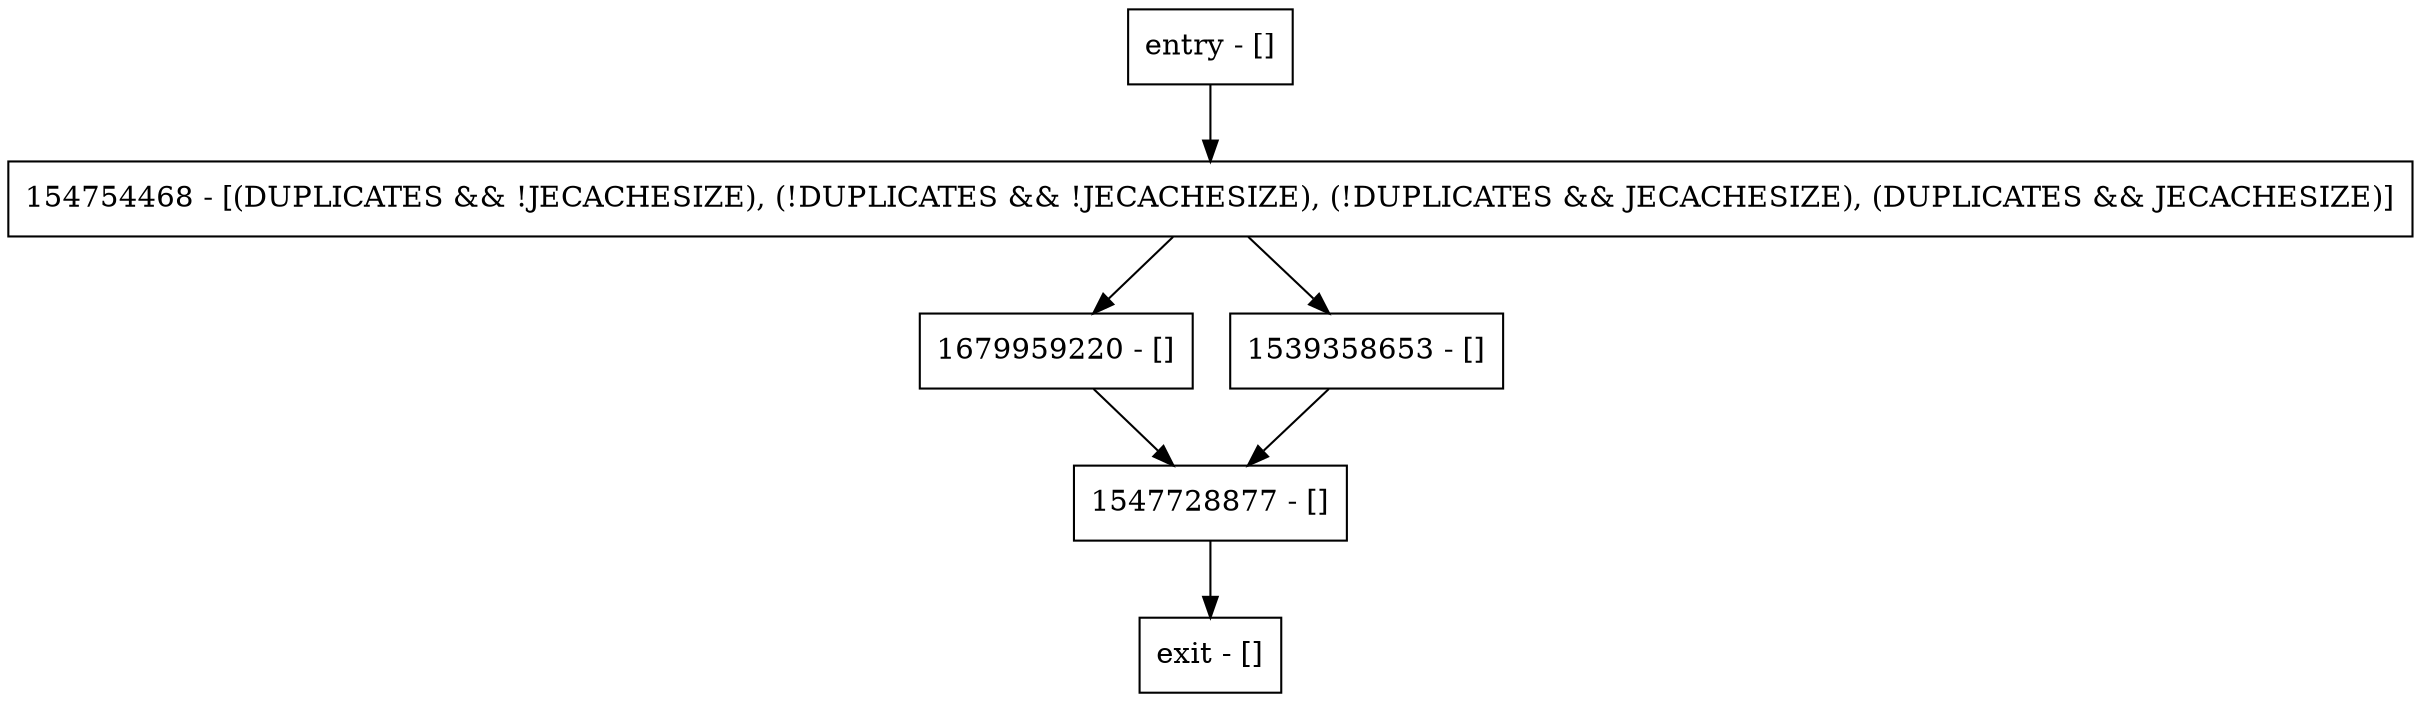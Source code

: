 digraph replicatedBitSet {
node [shape=record];
1547728877 [label="1547728877 - []"];
entry [label="entry - []"];
exit [label="exit - []"];
1679959220 [label="1679959220 - []"];
154754468 [label="154754468 - [(DUPLICATES && !JECACHESIZE), (!DUPLICATES && !JECACHESIZE), (!DUPLICATES && JECACHESIZE), (DUPLICATES && JECACHESIZE)]"];
1539358653 [label="1539358653 - []"];
entry;
exit;
1547728877 -> exit;
entry -> 154754468;
1679959220 -> 1547728877;
154754468 -> 1679959220;
154754468 -> 1539358653;
1539358653 -> 1547728877;
}
